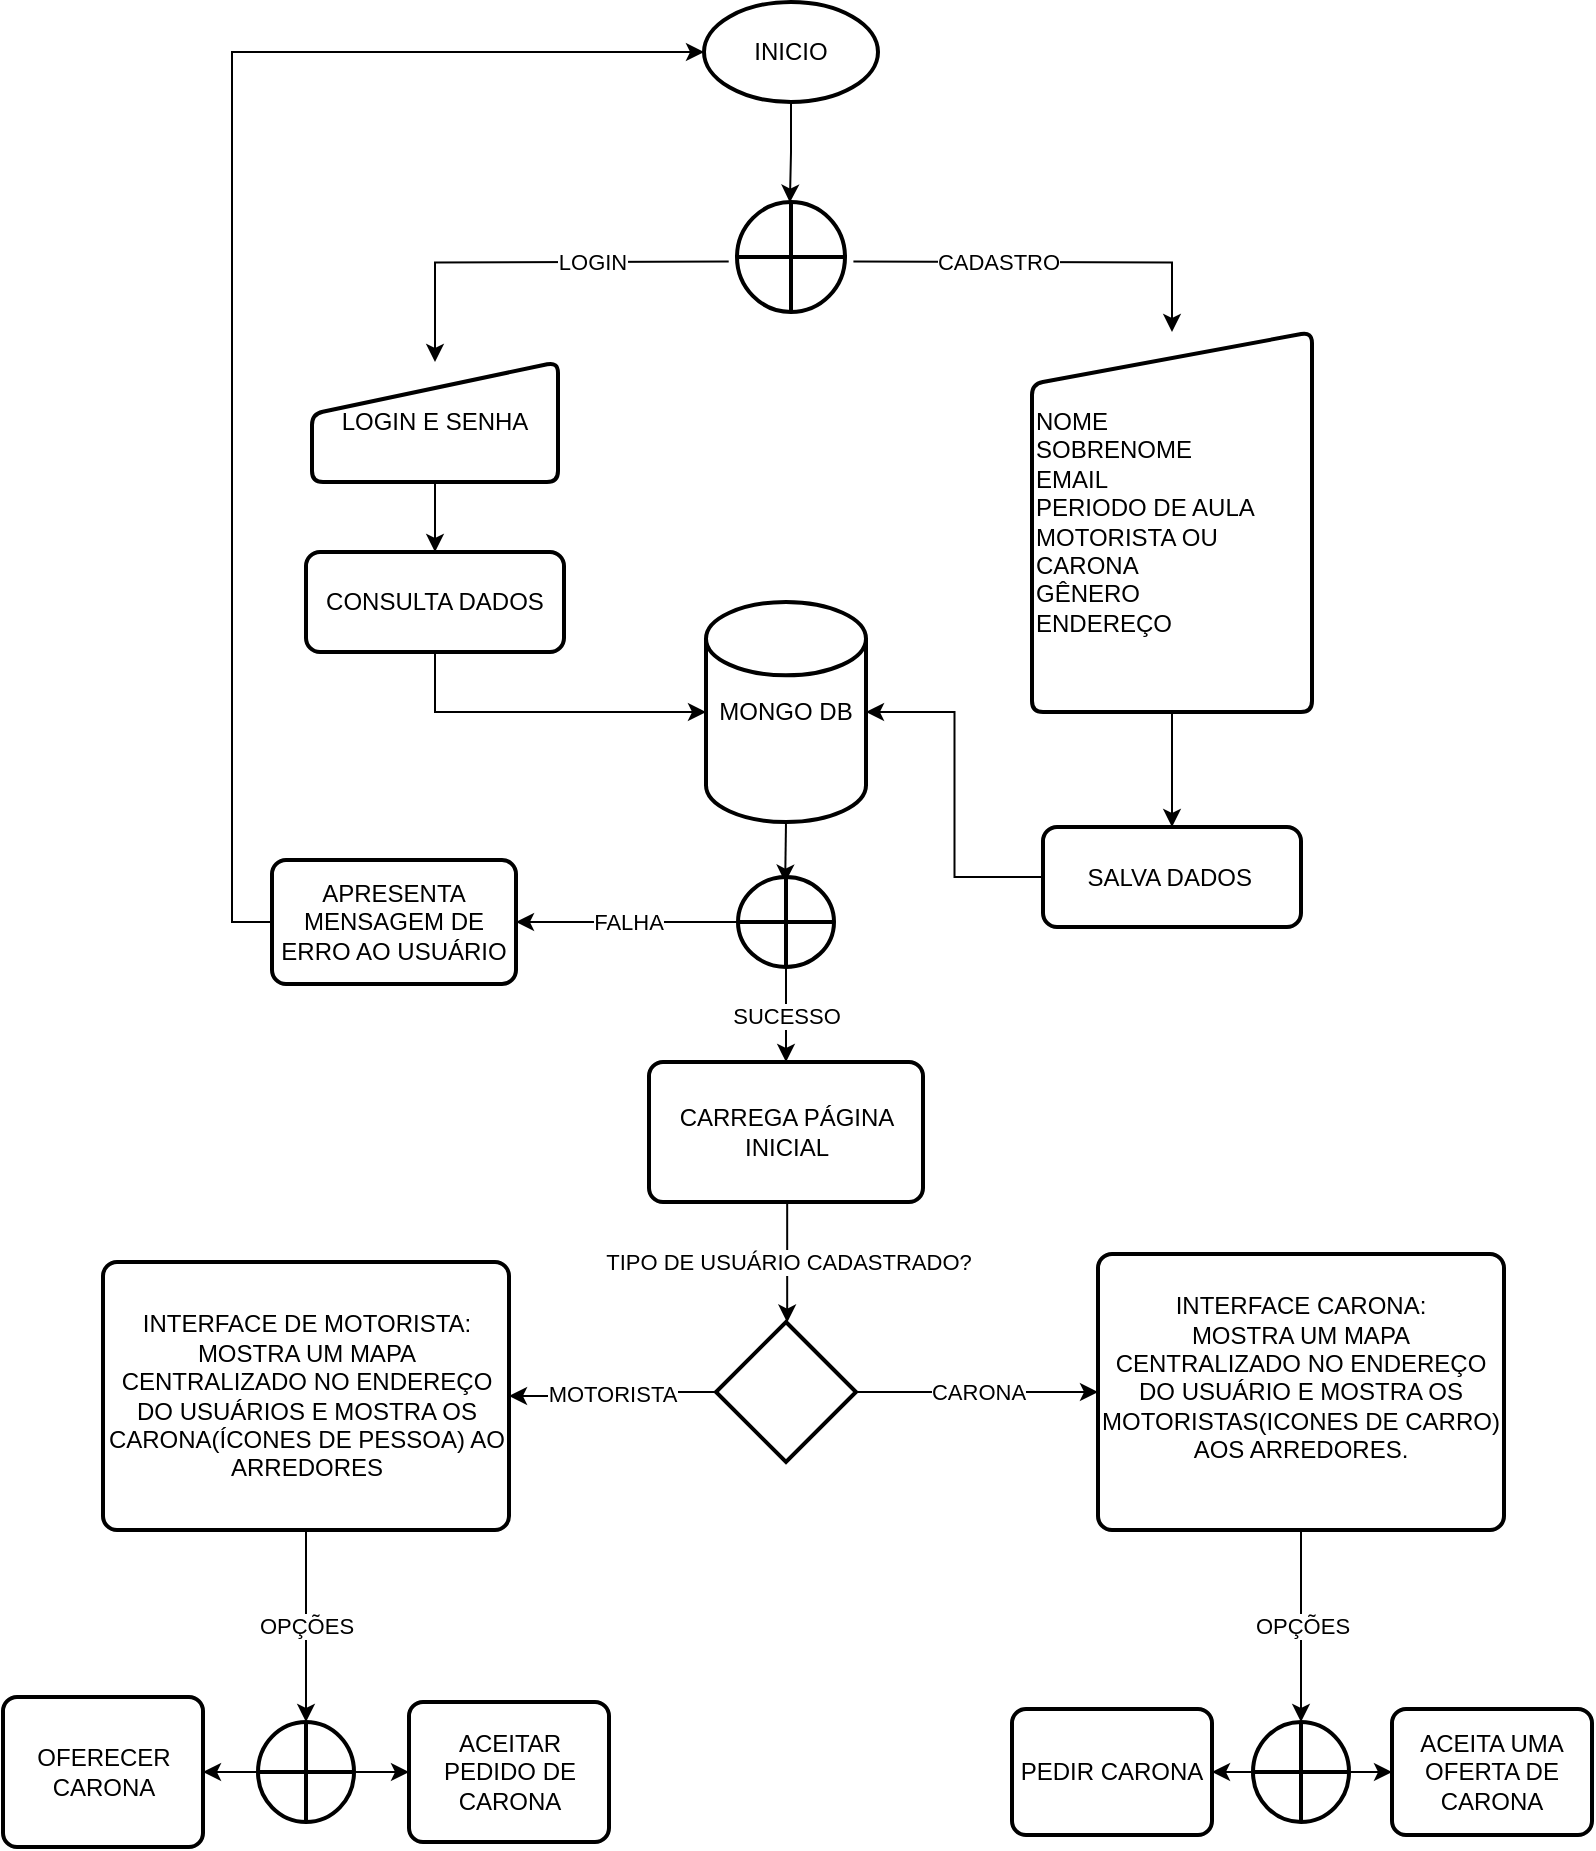 <mxfile version="10.6.7"><diagram id="RuHj2-Zzy3fq8hmO-ud5" name="Page-1"><mxGraphModel dx="1790" dy="1027" grid="1" gridSize="10" guides="1" tooltips="1" connect="1" arrows="1" fold="1" page="1" pageScale="1" pageWidth="827" pageHeight="1169" math="0" shadow="0"><root><mxCell id="0"/><mxCell id="1" parent="0"/><mxCell id="8ribIQeTo_8Ju-4PAwIQ-3" style="edgeStyle=orthogonalEdgeStyle;rounded=0;orthogonalLoop=1;jettySize=auto;html=1;exitX=0.5;exitY=1;exitDx=0;exitDy=0;exitPerimeter=0;entryX=0.5;entryY=0;entryDx=0;entryDy=0;entryPerimeter=0;" edge="1" parent="1" source="8ribIQeTo_8Ju-4PAwIQ-1"><mxGeometry relative="1" as="geometry"><mxPoint x="428.941" y="110.294" as="targetPoint"/></mxGeometry></mxCell><mxCell id="8ribIQeTo_8Ju-4PAwIQ-1" value="INICIO" style="strokeWidth=2;html=1;shape=mxgraph.flowchart.start_1;whiteSpace=wrap;" vertex="1" parent="1"><mxGeometry x="386" y="10" width="87" height="50" as="geometry"/></mxCell><mxCell id="8ribIQeTo_8Ju-4PAwIQ-4" value="LOGIN" style="edgeStyle=orthogonalEdgeStyle;rounded=0;orthogonalLoop=1;jettySize=auto;html=1;exitX=0;exitY=0.5;exitDx=0;exitDy=0;exitPerimeter=0;entryX=0.5;entryY=0;entryDx=0;entryDy=0;" edge="1" parent="1" target="8ribIQeTo_8Ju-4PAwIQ-6"><mxGeometry x="-0.306" relative="1" as="geometry"><mxPoint x="253" y="140" as="targetPoint"/><mxPoint x="398.353" y="139.706" as="sourcePoint"/><mxPoint as="offset"/></mxGeometry></mxCell><mxCell id="8ribIQeTo_8Ju-4PAwIQ-8" value="CADASTRO" style="edgeStyle=orthogonalEdgeStyle;rounded=0;orthogonalLoop=1;jettySize=auto;html=1;exitX=1;exitY=0.5;exitDx=0;exitDy=0;exitPerimeter=0;entryX=0.5;entryY=0;entryDx=0;entryDy=0;" edge="1" parent="1" target="8ribIQeTo_8Ju-4PAwIQ-7"><mxGeometry x="-0.255" relative="1" as="geometry"><mxPoint x="460.706" y="139.706" as="sourcePoint"/><mxPoint as="offset"/></mxGeometry></mxCell><mxCell id="8ribIQeTo_8Ju-4PAwIQ-10" style="edgeStyle=orthogonalEdgeStyle;rounded=0;orthogonalLoop=1;jettySize=auto;html=1;exitX=0.5;exitY=1;exitDx=0;exitDy=0;entryX=0.5;entryY=0;entryDx=0;entryDy=0;" edge="1" parent="1" source="8ribIQeTo_8Ju-4PAwIQ-6" target="8ribIQeTo_8Ju-4PAwIQ-9"><mxGeometry relative="1" as="geometry"/></mxCell><mxCell id="8ribIQeTo_8Ju-4PAwIQ-6" value="LOGIN E SENHA" style="verticalLabelPosition=middle;verticalAlign=middle;html=1;strokeWidth=2;shape=manualInput;whiteSpace=wrap;rounded=1;size=26;arcSize=11;labelPosition=center;align=center;" vertex="1" parent="1"><mxGeometry x="190" y="190" width="123" height="60" as="geometry"/></mxCell><mxCell id="8ribIQeTo_8Ju-4PAwIQ-12" style="edgeStyle=orthogonalEdgeStyle;rounded=0;orthogonalLoop=1;jettySize=auto;html=1;exitX=0.5;exitY=1;exitDx=0;exitDy=0;entryX=0.5;entryY=0;entryDx=0;entryDy=0;" edge="1" parent="1" source="8ribIQeTo_8Ju-4PAwIQ-7" target="8ribIQeTo_8Ju-4PAwIQ-11"><mxGeometry relative="1" as="geometry"/></mxCell><mxCell id="8ribIQeTo_8Ju-4PAwIQ-7" value="NOME&lt;br&gt;SOBRENOME&lt;br&gt;EMAIL&lt;br&gt;PERIODO DE AULA&lt;br&gt;MOTORISTA OU CARONA&lt;br&gt;GÊNERO&lt;br&gt;ENDEREÇO&lt;br&gt;" style="verticalLabelPosition=middle;verticalAlign=middle;html=1;strokeWidth=2;shape=manualInput;whiteSpace=wrap;rounded=1;size=26;arcSize=11;labelPosition=center;align=left;" vertex="1" parent="1"><mxGeometry x="550" y="175" width="140" height="190" as="geometry"/></mxCell><mxCell id="8ribIQeTo_8Ju-4PAwIQ-15" style="edgeStyle=orthogonalEdgeStyle;rounded=0;orthogonalLoop=1;jettySize=auto;html=1;exitX=0.5;exitY=1;exitDx=0;exitDy=0;entryX=0;entryY=0.5;entryDx=0;entryDy=0;entryPerimeter=0;" edge="1" parent="1" source="8ribIQeTo_8Ju-4PAwIQ-9" target="8ribIQeTo_8Ju-4PAwIQ-13"><mxGeometry relative="1" as="geometry"/></mxCell><mxCell id="8ribIQeTo_8Ju-4PAwIQ-9" value="CONSULTA DADOS" style="rounded=1;whiteSpace=wrap;html=1;absoluteArcSize=1;arcSize=14;strokeWidth=2;align=center;" vertex="1" parent="1"><mxGeometry x="187" y="285" width="129" height="50" as="geometry"/></mxCell><mxCell id="8ribIQeTo_8Ju-4PAwIQ-14" style="edgeStyle=orthogonalEdgeStyle;rounded=0;orthogonalLoop=1;jettySize=auto;html=1;exitX=0;exitY=0.5;exitDx=0;exitDy=0;entryX=1;entryY=0.5;entryDx=0;entryDy=0;entryPerimeter=0;" edge="1" parent="1" source="8ribIQeTo_8Ju-4PAwIQ-11" target="8ribIQeTo_8Ju-4PAwIQ-13"><mxGeometry relative="1" as="geometry"/></mxCell><mxCell id="8ribIQeTo_8Ju-4PAwIQ-11" value="SALVA DADOS&amp;nbsp;" style="rounded=1;whiteSpace=wrap;html=1;absoluteArcSize=1;arcSize=14;strokeWidth=2;align=center;" vertex="1" parent="1"><mxGeometry x="555.5" y="422.5" width="129" height="50" as="geometry"/></mxCell><mxCell id="8ribIQeTo_8Ju-4PAwIQ-20" style="edgeStyle=orthogonalEdgeStyle;rounded=0;orthogonalLoop=1;jettySize=auto;html=1;exitX=0.5;exitY=1;exitDx=0;exitDy=0;exitPerimeter=0;entryX=0.5;entryY=0;entryDx=0;entryDy=0;entryPerimeter=0;" edge="1" parent="1" source="8ribIQeTo_8Ju-4PAwIQ-13"><mxGeometry relative="1" as="geometry"><mxPoint x="426.588" y="450.294" as="targetPoint"/></mxGeometry></mxCell><mxCell id="8ribIQeTo_8Ju-4PAwIQ-13" value="MONGO DB" style="strokeWidth=2;html=1;shape=mxgraph.flowchart.database;whiteSpace=wrap;align=center;" vertex="1" parent="1"><mxGeometry x="387" y="310" width="80" height="110" as="geometry"/></mxCell><mxCell id="8ribIQeTo_8Ju-4PAwIQ-40" value="TIPO DE USUÁRIO CADASTRADO?" style="edgeStyle=orthogonalEdgeStyle;rounded=0;orthogonalLoop=1;jettySize=auto;html=1;exitX=0.5;exitY=1;exitDx=0;exitDy=0;entryX=0.5;entryY=0;entryDx=0;entryDy=0;entryPerimeter=0;" edge="1" parent="1"><mxGeometry relative="1" as="geometry"><mxPoint x="427.588" y="610.294" as="sourcePoint"/><mxPoint x="427.588" y="670.294" as="targetPoint"/></mxGeometry></mxCell><mxCell id="8ribIQeTo_8Ju-4PAwIQ-25" value="CARREGA PÁGINA INICIAL" style="rounded=1;whiteSpace=wrap;html=1;absoluteArcSize=1;arcSize=14;strokeWidth=2;align=center;" vertex="1" parent="1"><mxGeometry x="358.5" y="540" width="137" height="70" as="geometry"/></mxCell><mxCell id="8ribIQeTo_8Ju-4PAwIQ-29" value="SUCESSO" style="edgeStyle=orthogonalEdgeStyle;rounded=0;orthogonalLoop=1;jettySize=auto;html=1;exitX=0.5;exitY=1;exitDx=0;exitDy=0;exitPerimeter=0;entryX=0.5;entryY=0;entryDx=0;entryDy=0;" edge="1" parent="1" source="8ribIQeTo_8Ju-4PAwIQ-26" target="8ribIQeTo_8Ju-4PAwIQ-25"><mxGeometry relative="1" as="geometry"/></mxCell><mxCell id="8ribIQeTo_8Ju-4PAwIQ-32" value="FALHA" style="edgeStyle=orthogonalEdgeStyle;rounded=0;orthogonalLoop=1;jettySize=auto;html=1;exitX=0;exitY=0.5;exitDx=0;exitDy=0;exitPerimeter=0;entryX=1;entryY=0.5;entryDx=0;entryDy=0;" edge="1" parent="1" source="8ribIQeTo_8Ju-4PAwIQ-26" target="8ribIQeTo_8Ju-4PAwIQ-30"><mxGeometry relative="1" as="geometry"/></mxCell><mxCell id="8ribIQeTo_8Ju-4PAwIQ-26" value="" style="verticalLabelPosition=bottom;verticalAlign=top;html=1;strokeWidth=2;shape=mxgraph.flowchart.summing_function;align=center;" vertex="1" parent="1"><mxGeometry x="403" y="447.5" width="48" height="45" as="geometry"/></mxCell><mxCell id="8ribIQeTo_8Ju-4PAwIQ-31" style="edgeStyle=orthogonalEdgeStyle;rounded=0;orthogonalLoop=1;jettySize=auto;html=1;exitX=0;exitY=0.5;exitDx=0;exitDy=0;entryX=0;entryY=0.5;entryDx=0;entryDy=0;entryPerimeter=0;" edge="1" parent="1" source="8ribIQeTo_8Ju-4PAwIQ-30" target="8ribIQeTo_8Ju-4PAwIQ-1"><mxGeometry relative="1" as="geometry"/></mxCell><mxCell id="8ribIQeTo_8Ju-4PAwIQ-30" value="APRESENTA MENSAGEM DE ERRO AO USUÁRIO" style="rounded=1;whiteSpace=wrap;html=1;absoluteArcSize=1;arcSize=14;strokeWidth=2;align=center;" vertex="1" parent="1"><mxGeometry x="170" y="439" width="122" height="62" as="geometry"/></mxCell><mxCell id="8ribIQeTo_8Ju-4PAwIQ-33" value="" style="verticalLabelPosition=bottom;verticalAlign=top;html=1;strokeWidth=2;shape=mxgraph.flowchart.summing_function;align=center;" vertex="1" parent="1"><mxGeometry x="402.5" y="110" width="54" height="55" as="geometry"/></mxCell><mxCell id="8ribIQeTo_8Ju-4PAwIQ-36" value="MOTORISTA" style="edgeStyle=orthogonalEdgeStyle;rounded=0;orthogonalLoop=1;jettySize=auto;html=1;exitX=0;exitY=0.5;exitDx=0;exitDy=0;exitPerimeter=0;entryX=1;entryY=0.5;entryDx=0;entryDy=0;" edge="1" parent="1" source="8ribIQeTo_8Ju-4PAwIQ-35" target="8ribIQeTo_8Ju-4PAwIQ-38"><mxGeometry relative="1" as="geometry"><mxPoint x="250.0" y="695" as="targetPoint"/></mxGeometry></mxCell><mxCell id="8ribIQeTo_8Ju-4PAwIQ-37" value="CARONA" style="edgeStyle=orthogonalEdgeStyle;rounded=0;orthogonalLoop=1;jettySize=auto;html=1;exitX=1;exitY=0.5;exitDx=0;exitDy=0;exitPerimeter=0;entryX=0;entryY=0.5;entryDx=0;entryDy=0;" edge="1" parent="1" source="8ribIQeTo_8Ju-4PAwIQ-35" target="8ribIQeTo_8Ju-4PAwIQ-39"><mxGeometry relative="1" as="geometry"><mxPoint x="550" y="695" as="targetPoint"/></mxGeometry></mxCell><mxCell id="8ribIQeTo_8Ju-4PAwIQ-35" value="" style="strokeWidth=2;html=1;shape=mxgraph.flowchart.decision;whiteSpace=wrap;align=center;" vertex="1" parent="1"><mxGeometry x="392" y="670" width="70" height="70" as="geometry"/></mxCell><mxCell id="8ribIQeTo_8Ju-4PAwIQ-43" value="OPÇÕES" style="edgeStyle=orthogonalEdgeStyle;rounded=0;orthogonalLoop=1;jettySize=auto;html=1;exitX=0.5;exitY=1;exitDx=0;exitDy=0;entryX=0.5;entryY=0;entryDx=0;entryDy=0;entryPerimeter=0;" edge="1" parent="1" source="8ribIQeTo_8Ju-4PAwIQ-38" target="8ribIQeTo_8Ju-4PAwIQ-42"><mxGeometry relative="1" as="geometry"/></mxCell><mxCell id="8ribIQeTo_8Ju-4PAwIQ-38" value="INTERFACE DE MOTORISTA: MOSTRA UM MAPA CENTRALIZADO NO ENDEREÇO DO USUÁRIOS E MOSTRA OS CARONA(ÍCONES DE PESSOA) AO ARREDORES&lt;br&gt;" style="rounded=1;whiteSpace=wrap;html=1;absoluteArcSize=1;arcSize=14;strokeWidth=2;align=center;" vertex="1" parent="1"><mxGeometry x="85.5" y="640" width="203" height="134" as="geometry"/></mxCell><mxCell id="8ribIQeTo_8Ju-4PAwIQ-51" value="OPÇÕES" style="edgeStyle=orthogonalEdgeStyle;rounded=0;orthogonalLoop=1;jettySize=auto;html=1;exitX=0.5;exitY=1;exitDx=0;exitDy=0;entryX=0.5;entryY=0;entryDx=0;entryDy=0;entryPerimeter=0;" edge="1" parent="1" source="8ribIQeTo_8Ju-4PAwIQ-39" target="8ribIQeTo_8Ju-4PAwIQ-50"><mxGeometry relative="1" as="geometry"/></mxCell><mxCell id="8ribIQeTo_8Ju-4PAwIQ-39" value="INTERFACE CARONA:&lt;br&gt;MOSTRA UM MAPA CENTRALIZADO NO ENDEREÇO DO USUÁRIO E MOSTRA OS MOTORISTAS(ICONES DE CARRO) AOS ARREDORES.&lt;br&gt;&lt;br&gt;" style="rounded=1;whiteSpace=wrap;html=1;absoluteArcSize=1;arcSize=14;strokeWidth=2;align=center;" vertex="1" parent="1"><mxGeometry x="583" y="636" width="203" height="138" as="geometry"/></mxCell><mxCell id="8ribIQeTo_8Ju-4PAwIQ-41" value="OFERECER CARONA" style="rounded=1;whiteSpace=wrap;html=1;absoluteArcSize=1;arcSize=14;strokeWidth=2;align=center;" vertex="1" parent="1"><mxGeometry x="35.5" y="857.5" width="100" height="75" as="geometry"/></mxCell><mxCell id="8ribIQeTo_8Ju-4PAwIQ-44" style="edgeStyle=orthogonalEdgeStyle;rounded=0;orthogonalLoop=1;jettySize=auto;html=1;exitX=0;exitY=0.5;exitDx=0;exitDy=0;exitPerimeter=0;entryX=1;entryY=0.5;entryDx=0;entryDy=0;" edge="1" parent="1" source="8ribIQeTo_8Ju-4PAwIQ-42" target="8ribIQeTo_8Ju-4PAwIQ-41"><mxGeometry relative="1" as="geometry"/></mxCell><mxCell id="8ribIQeTo_8Ju-4PAwIQ-46" style="edgeStyle=orthogonalEdgeStyle;rounded=0;orthogonalLoop=1;jettySize=auto;html=1;exitX=1;exitY=0.5;exitDx=0;exitDy=0;exitPerimeter=0;entryX=0;entryY=0.5;entryDx=0;entryDy=0;" edge="1" parent="1" source="8ribIQeTo_8Ju-4PAwIQ-42" target="8ribIQeTo_8Ju-4PAwIQ-45"><mxGeometry relative="1" as="geometry"/></mxCell><mxCell id="8ribIQeTo_8Ju-4PAwIQ-42" value="" style="verticalLabelPosition=bottom;verticalAlign=top;html=1;strokeWidth=2;shape=mxgraph.flowchart.summing_function;align=center;" vertex="1" parent="1"><mxGeometry x="163" y="870" width="48" height="50" as="geometry"/></mxCell><mxCell id="8ribIQeTo_8Ju-4PAwIQ-45" value="ACEITAR PEDIDO DE CARONA" style="rounded=1;whiteSpace=wrap;html=1;absoluteArcSize=1;arcSize=14;strokeWidth=2;align=center;" vertex="1" parent="1"><mxGeometry x="238.5" y="860" width="100" height="70" as="geometry"/></mxCell><mxCell id="8ribIQeTo_8Ju-4PAwIQ-55" style="edgeStyle=orthogonalEdgeStyle;rounded=0;orthogonalLoop=1;jettySize=auto;html=1;exitX=1;exitY=0.5;exitDx=0;exitDy=0;exitPerimeter=0;entryX=0;entryY=0.5;entryDx=0;entryDy=0;" edge="1" parent="1" source="8ribIQeTo_8Ju-4PAwIQ-50" target="8ribIQeTo_8Ju-4PAwIQ-54"><mxGeometry relative="1" as="geometry"/></mxCell><mxCell id="8ribIQeTo_8Ju-4PAwIQ-56" style="edgeStyle=orthogonalEdgeStyle;rounded=0;orthogonalLoop=1;jettySize=auto;html=1;exitX=0;exitY=0.5;exitDx=0;exitDy=0;exitPerimeter=0;entryX=1;entryY=0.5;entryDx=0;entryDy=0;" edge="1" parent="1" source="8ribIQeTo_8Ju-4PAwIQ-50" target="8ribIQeTo_8Ju-4PAwIQ-52"><mxGeometry relative="1" as="geometry"/></mxCell><mxCell id="8ribIQeTo_8Ju-4PAwIQ-50" value="" style="verticalLabelPosition=bottom;verticalAlign=top;html=1;strokeWidth=2;shape=mxgraph.flowchart.summing_function;align=center;" vertex="1" parent="1"><mxGeometry x="660.5" y="870" width="48" height="50" as="geometry"/></mxCell><mxCell id="8ribIQeTo_8Ju-4PAwIQ-52" value="PEDIR CARONA" style="rounded=1;whiteSpace=wrap;html=1;absoluteArcSize=1;arcSize=14;strokeWidth=2;align=center;" vertex="1" parent="1"><mxGeometry x="540" y="863.5" width="100" height="63" as="geometry"/></mxCell><mxCell id="8ribIQeTo_8Ju-4PAwIQ-54" value="ACEITA UMA OFERTA DE CARONA" style="rounded=1;whiteSpace=wrap;html=1;absoluteArcSize=1;arcSize=14;strokeWidth=2;align=center;" vertex="1" parent="1"><mxGeometry x="730" y="863.5" width="100" height="63" as="geometry"/></mxCell></root></mxGraphModel></diagram></mxfile>